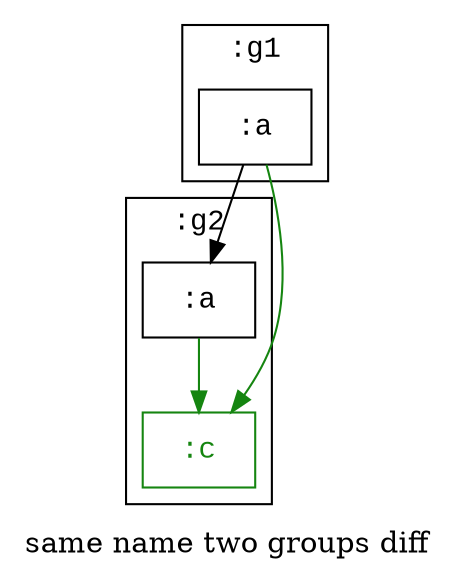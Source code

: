 digraph D {
    label="same name two groups diff";
    
    subgraph cluster_node1 { /* :g1 */
        label=":g1";
        shape="rectangle";
        fontname="Courier New";
        
        node2 [fontname="Courier New",shape="rectangle",label=":a"]
    }
    
    subgraph cluster_node3 { /* :g2 */
        label=":g2";
        shape="rectangle";
        fontname="Courier New";
        
        node4 [fontname="Courier New",shape="rectangle",label=":a"]
        node5 [color="#158510",fontcolor="#158510",fontname="Courier New",shape="rectangle",label=":c"]
    }
    
    node2 -> node4 []
    node2 -> node5 [color="#158510",]
    node4 -> node5 [color="#158510",]
}

